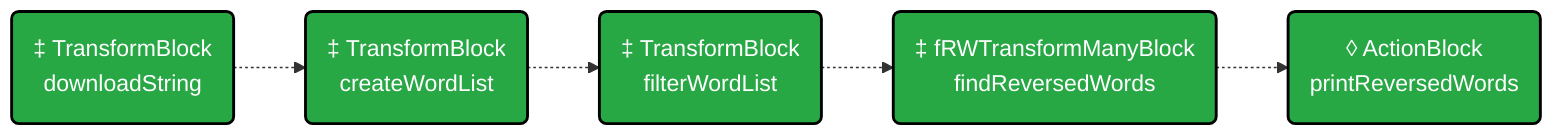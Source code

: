 flowchart LR
    classDef green fill:#28a745,stroke:#000,stroke-width:2px,color:#fff;
    classDef blue fill:#2374f7,stroke:#000,stroke-width:2px,color:#fff;
    classDef orange fill:#f28c28,stroke:#000,stroke-width:2px,color:#fff;

    dS("‡ TransformBlock<string, string>\ndownloadString"):::green
    cWL("‡ TransformBlock<string, string[]>\ncreateWordList"):::green
    fWL("‡ TransformBlock<string[], string[]>\nfilterWordList"):::green
    fRW("‡ fRWTransformManyBlock<string[], string>\nfindReversedWords"):::green
    pRW("◊ ActionBlock<string>\nprintReversedWords"):::green

    dS -.-> cWL -.-> fWL -.-> fRW -.-> pRW